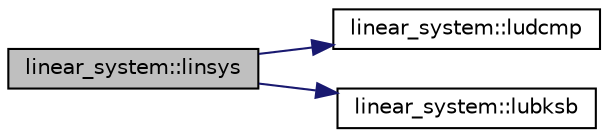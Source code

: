 digraph "linear_system::linsys"
{
  edge [fontname="Helvetica",fontsize="10",labelfontname="Helvetica",labelfontsize="10"];
  node [fontname="Helvetica",fontsize="10",shape=record];
  rankdir="LR";
  Node1 [label="linear_system::linsys",height=0.2,width=0.4,color="black", fillcolor="grey75", style="filled", fontcolor="black"];
  Node1 -> Node2 [color="midnightblue",fontsize="10",style="solid"];
  Node2 [label="linear_system::ludcmp",height=0.2,width=0.4,color="black", fillcolor="white", style="filled",URL="$namespacelinear__system.html#ad77fb788295266bcc818f72d6677bf9d",tooltip="LU decomposition. "];
  Node1 -> Node3 [color="midnightblue",fontsize="10",style="solid"];
  Node3 [label="linear_system::lubksb",height=0.2,width=0.4,color="black", fillcolor="white", style="filled",URL="$namespacelinear__system.html#acdd63cedefa6077e4100904703d6b82d",tooltip="Solves a set of linear equations. "];
}
